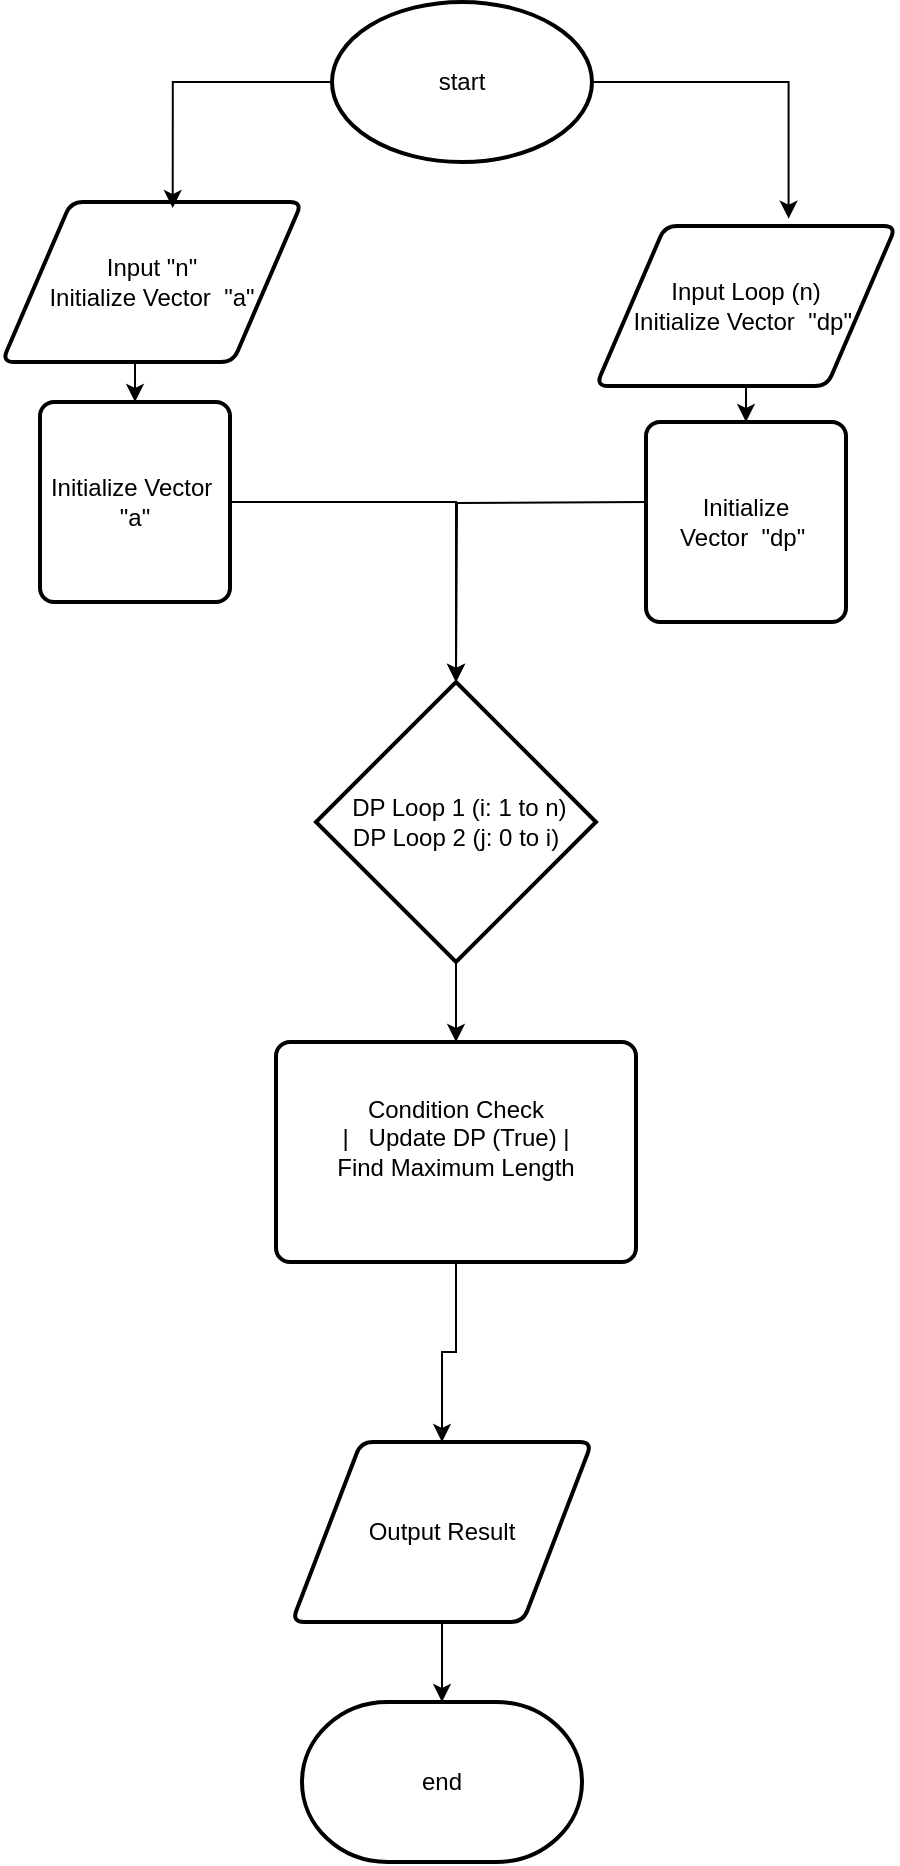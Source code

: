 <mxfile version="22.1.0" type="device">
  <diagram id="C5RBs43oDa-KdzZeNtuy" name="Page-1">
    <mxGraphModel dx="2442" dy="1348" grid="1" gridSize="10" guides="1" tooltips="1" connect="1" arrows="1" fold="1" page="1" pageScale="1" pageWidth="827" pageHeight="1169" math="0" shadow="0">
      <root>
        <mxCell id="WIyWlLk6GJQsqaUBKTNV-0" />
        <mxCell id="WIyWlLk6GJQsqaUBKTNV-1" parent="WIyWlLk6GJQsqaUBKTNV-0" />
        <mxCell id="myCb-vy8fJ_TnoKXcyD--12" style="edgeStyle=orthogonalEdgeStyle;rounded=0;orthogonalLoop=1;jettySize=auto;html=1;exitX=1;exitY=0.5;exitDx=0;exitDy=0;exitPerimeter=0;entryX=0.642;entryY=-0.046;entryDx=0;entryDy=0;entryPerimeter=0;" edge="1" parent="WIyWlLk6GJQsqaUBKTNV-1" source="myCb-vy8fJ_TnoKXcyD--0" target="myCb-vy8fJ_TnoKXcyD--11">
          <mxGeometry relative="1" as="geometry">
            <mxPoint x="580" y="50" as="targetPoint" />
          </mxGeometry>
        </mxCell>
        <mxCell id="myCb-vy8fJ_TnoKXcyD--0" value="start" style="strokeWidth=2;html=1;shape=mxgraph.flowchart.start_1;whiteSpace=wrap;" vertex="1" parent="WIyWlLk6GJQsqaUBKTNV-1">
          <mxGeometry x="345" y="10" width="130" height="80" as="geometry" />
        </mxCell>
        <mxCell id="myCb-vy8fJ_TnoKXcyD--1" value="end" style="strokeWidth=2;html=1;shape=mxgraph.flowchart.terminator;whiteSpace=wrap;" vertex="1" parent="WIyWlLk6GJQsqaUBKTNV-1">
          <mxGeometry x="330" y="860" width="140" height="80" as="geometry" />
        </mxCell>
        <mxCell id="myCb-vy8fJ_TnoKXcyD--22" style="edgeStyle=orthogonalEdgeStyle;rounded=0;orthogonalLoop=1;jettySize=auto;html=1;exitX=0.5;exitY=1;exitDx=0;exitDy=0;entryX=0.5;entryY=0;entryDx=0;entryDy=0;" edge="1" parent="WIyWlLk6GJQsqaUBKTNV-1" source="myCb-vy8fJ_TnoKXcyD--2" target="myCb-vy8fJ_TnoKXcyD--20">
          <mxGeometry relative="1" as="geometry" />
        </mxCell>
        <mxCell id="myCb-vy8fJ_TnoKXcyD--2" value="Input &quot;n&quot;&lt;br&gt;&lt;div&gt;Initialize Vector&lt;span style=&quot;background-color: initial;&quot;&gt;&amp;nbsp; &quot;a&quot;&lt;/span&gt;&lt;/div&gt;" style="shape=parallelogram;html=1;strokeWidth=2;perimeter=parallelogramPerimeter;whiteSpace=wrap;rounded=1;arcSize=12;size=0.23;" vertex="1" parent="WIyWlLk6GJQsqaUBKTNV-1">
          <mxGeometry x="180" y="110" width="150" height="80" as="geometry" />
        </mxCell>
        <mxCell id="myCb-vy8fJ_TnoKXcyD--3" value="Output Result" style="shape=parallelogram;html=1;strokeWidth=2;perimeter=parallelogramPerimeter;whiteSpace=wrap;rounded=1;arcSize=12;size=0.23;" vertex="1" parent="WIyWlLk6GJQsqaUBKTNV-1">
          <mxGeometry x="325" y="730" width="150" height="90" as="geometry" />
        </mxCell>
        <mxCell id="myCb-vy8fJ_TnoKXcyD--6" style="edgeStyle=orthogonalEdgeStyle;rounded=0;orthogonalLoop=1;jettySize=auto;html=1;entryX=0.569;entryY=0.038;entryDx=0;entryDy=0;entryPerimeter=0;" edge="1" parent="WIyWlLk6GJQsqaUBKTNV-1" source="myCb-vy8fJ_TnoKXcyD--0" target="myCb-vy8fJ_TnoKXcyD--2">
          <mxGeometry relative="1" as="geometry">
            <Array as="points">
              <mxPoint x="265" y="50" />
            </Array>
          </mxGeometry>
        </mxCell>
        <mxCell id="myCb-vy8fJ_TnoKXcyD--10" style="edgeStyle=orthogonalEdgeStyle;rounded=0;orthogonalLoop=1;jettySize=auto;html=1;entryX=0.5;entryY=0;entryDx=0;entryDy=0;entryPerimeter=0;" edge="1" parent="WIyWlLk6GJQsqaUBKTNV-1" source="myCb-vy8fJ_TnoKXcyD--3" target="myCb-vy8fJ_TnoKXcyD--1">
          <mxGeometry relative="1" as="geometry" />
        </mxCell>
        <mxCell id="myCb-vy8fJ_TnoKXcyD--24" style="edgeStyle=orthogonalEdgeStyle;rounded=0;orthogonalLoop=1;jettySize=auto;html=1;exitX=0.5;exitY=1;exitDx=0;exitDy=0;entryX=0.5;entryY=0;entryDx=0;entryDy=0;" edge="1" parent="WIyWlLk6GJQsqaUBKTNV-1" source="myCb-vy8fJ_TnoKXcyD--11" target="myCb-vy8fJ_TnoKXcyD--23">
          <mxGeometry relative="1" as="geometry" />
        </mxCell>
        <mxCell id="myCb-vy8fJ_TnoKXcyD--11" value="Input Loop (n)&lt;br&gt;&lt;div&gt;Initialize Vector&amp;nbsp;&lt;span style=&quot;background-color: initial;&quot;&gt;&amp;nbsp;&quot;dp&quot;&amp;nbsp;&lt;/span&gt;&lt;/div&gt;" style="shape=parallelogram;html=1;strokeWidth=2;perimeter=parallelogramPerimeter;whiteSpace=wrap;rounded=1;arcSize=12;size=0.23;" vertex="1" parent="WIyWlLk6GJQsqaUBKTNV-1">
          <mxGeometry x="477" y="122" width="150" height="80" as="geometry" />
        </mxCell>
        <mxCell id="myCb-vy8fJ_TnoKXcyD--31" style="edgeStyle=orthogonalEdgeStyle;rounded=0;orthogonalLoop=1;jettySize=auto;html=1;exitX=0.5;exitY=1;exitDx=0;exitDy=0;exitPerimeter=0;entryX=0.5;entryY=0;entryDx=0;entryDy=0;" edge="1" parent="WIyWlLk6GJQsqaUBKTNV-1" source="myCb-vy8fJ_TnoKXcyD--13" target="myCb-vy8fJ_TnoKXcyD--19">
          <mxGeometry relative="1" as="geometry" />
        </mxCell>
        <mxCell id="myCb-vy8fJ_TnoKXcyD--13" value="&lt;div&gt;&amp;nbsp;DP Loop 1 (i: 1 to n)&lt;br&gt;DP Loop 2 (j: 0 to i)&lt;br&gt;&lt;/div&gt;" style="strokeWidth=2;html=1;shape=mxgraph.flowchart.decision;whiteSpace=wrap;" vertex="1" parent="WIyWlLk6GJQsqaUBKTNV-1">
          <mxGeometry x="337" y="350" width="140" height="140" as="geometry" />
        </mxCell>
        <mxCell id="myCb-vy8fJ_TnoKXcyD--32" style="edgeStyle=orthogonalEdgeStyle;rounded=0;orthogonalLoop=1;jettySize=auto;html=1;exitX=0.5;exitY=1;exitDx=0;exitDy=0;entryX=0.5;entryY=0;entryDx=0;entryDy=0;" edge="1" parent="WIyWlLk6GJQsqaUBKTNV-1" source="myCb-vy8fJ_TnoKXcyD--19" target="myCb-vy8fJ_TnoKXcyD--3">
          <mxGeometry relative="1" as="geometry" />
        </mxCell>
        <mxCell id="myCb-vy8fJ_TnoKXcyD--19" value="Condition Check&lt;br&gt;&lt;div&gt;|&amp;nbsp; &amp;nbsp;Update DP (True)&amp;nbsp;|&lt;br&gt;Find Maximum Length&lt;br&gt;&lt;/div&gt;&lt;div&gt;&lt;br&gt;&lt;/div&gt;" style="rounded=1;whiteSpace=wrap;html=1;absoluteArcSize=1;arcSize=14;strokeWidth=2;" vertex="1" parent="WIyWlLk6GJQsqaUBKTNV-1">
          <mxGeometry x="317" y="530" width="180" height="110" as="geometry" />
        </mxCell>
        <mxCell id="myCb-vy8fJ_TnoKXcyD--20" value="Initialize Vector&amp;nbsp; &quot;a&quot;" style="rounded=1;whiteSpace=wrap;html=1;absoluteArcSize=1;arcSize=14;strokeWidth=2;" vertex="1" parent="WIyWlLk6GJQsqaUBKTNV-1">
          <mxGeometry x="199" y="210" width="95" height="100" as="geometry" />
        </mxCell>
        <mxCell id="myCb-vy8fJ_TnoKXcyD--28" style="edgeStyle=orthogonalEdgeStyle;rounded=0;orthogonalLoop=1;jettySize=auto;html=1;exitX=0;exitY=0.5;exitDx=0;exitDy=0;" edge="1" parent="WIyWlLk6GJQsqaUBKTNV-1" source="myCb-vy8fJ_TnoKXcyD--23">
          <mxGeometry relative="1" as="geometry">
            <mxPoint x="501.714" y="269.857" as="targetPoint" />
          </mxGeometry>
        </mxCell>
        <mxCell id="myCb-vy8fJ_TnoKXcyD--23" value="Initialize Vector&amp;nbsp;&amp;nbsp;&quot;dp&quot;&amp;nbsp;" style="rounded=1;whiteSpace=wrap;html=1;absoluteArcSize=1;arcSize=14;strokeWidth=2;" vertex="1" parent="WIyWlLk6GJQsqaUBKTNV-1">
          <mxGeometry x="502" y="220" width="100" height="100" as="geometry" />
        </mxCell>
        <mxCell id="myCb-vy8fJ_TnoKXcyD--29" style="edgeStyle=orthogonalEdgeStyle;rounded=0;orthogonalLoop=1;jettySize=auto;html=1;exitX=1;exitY=0.5;exitDx=0;exitDy=0;entryX=0.5;entryY=0;entryDx=0;entryDy=0;entryPerimeter=0;" edge="1" parent="WIyWlLk6GJQsqaUBKTNV-1" source="myCb-vy8fJ_TnoKXcyD--20" target="myCb-vy8fJ_TnoKXcyD--13">
          <mxGeometry relative="1" as="geometry" />
        </mxCell>
        <mxCell id="myCb-vy8fJ_TnoKXcyD--30" style="edgeStyle=orthogonalEdgeStyle;rounded=0;orthogonalLoop=1;jettySize=auto;html=1;exitX=0;exitY=0.5;exitDx=0;exitDy=0;" edge="1" parent="WIyWlLk6GJQsqaUBKTNV-1">
          <mxGeometry relative="1" as="geometry">
            <mxPoint x="502" y="260" as="sourcePoint" />
            <mxPoint x="407" y="350" as="targetPoint" />
          </mxGeometry>
        </mxCell>
      </root>
    </mxGraphModel>
  </diagram>
</mxfile>
